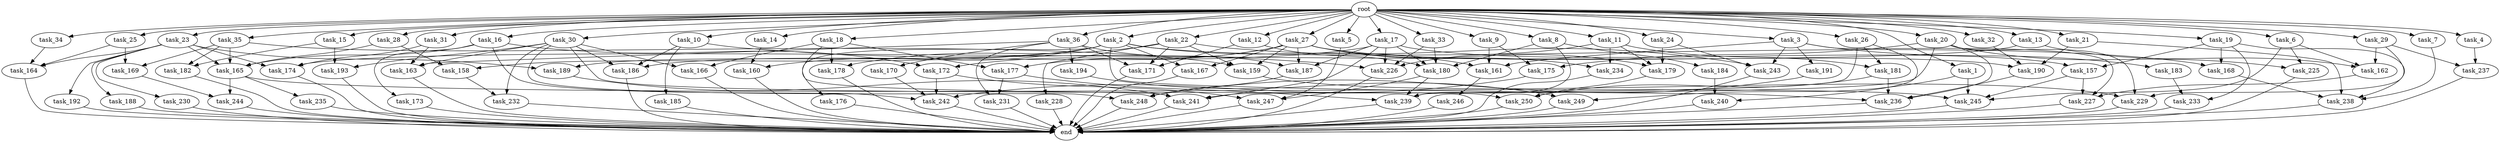 digraph G {
  root [size="0.000000"];
  task_1 [size="1.024000"];
  task_2 [size="1.024000"];
  task_3 [size="1.024000"];
  task_4 [size="1.024000"];
  task_5 [size="1.024000"];
  task_6 [size="1.024000"];
  task_7 [size="1.024000"];
  task_8 [size="1.024000"];
  task_9 [size="1.024000"];
  task_10 [size="1.024000"];
  task_11 [size="1.024000"];
  task_12 [size="1.024000"];
  task_13 [size="1.024000"];
  task_14 [size="1.024000"];
  task_15 [size="1.024000"];
  task_16 [size="1.024000"];
  task_17 [size="1.024000"];
  task_18 [size="1.024000"];
  task_19 [size="1.024000"];
  task_20 [size="1.024000"];
  task_21 [size="1.024000"];
  task_22 [size="1.024000"];
  task_23 [size="1.024000"];
  task_24 [size="1.024000"];
  task_25 [size="1.024000"];
  task_26 [size="1.024000"];
  task_27 [size="1.024000"];
  task_28 [size="1.024000"];
  task_29 [size="1.024000"];
  task_30 [size="1.024000"];
  task_31 [size="1.024000"];
  task_32 [size="1.024000"];
  task_33 [size="1.024000"];
  task_34 [size="1.024000"];
  task_35 [size="1.024000"];
  task_36 [size="1.024000"];
  task_157 [size="1168231104.512000"];
  task_158 [size="635655159.808000"];
  task_159 [size="1151051235.328000"];
  task_160 [size="635655159.808000"];
  task_161 [size="386547056.640000"];
  task_162 [size="721554505.728000"];
  task_163 [size="481036337.152000"];
  task_164 [size="1314259992.576000"];
  task_165 [size="1082331758.592000"];
  task_166 [size="446676598.784000"];
  task_167 [size="1073741824.000000"];
  task_168 [size="523986010.112000"];
  task_169 [size="523986010.112000"];
  task_170 [size="34359738.368000"];
  task_171 [size="420906795.008000"];
  task_172 [size="996432412.672000"];
  task_173 [size="137438953.472000"];
  task_174 [size="652835028.992000"];
  task_175 [size="171798691.840000"];
  task_176 [size="214748364.800000"];
  task_177 [size="1168231104.512000"];
  task_178 [size="386547056.640000"];
  task_179 [size="1589137899.520000"];
  task_180 [size="1554778161.152000"];
  task_181 [size="1116691496.960000"];
  task_182 [size="1073741824.000000"];
  task_183 [size="34359738.368000"];
  task_184 [size="77309411.328000"];
  task_185 [size="34359738.368000"];
  task_186 [size="1030792151.040000"];
  task_187 [size="1752346656.768000"];
  task_188 [size="309237645.312000"];
  task_189 [size="523986010.112000"];
  task_190 [size="1958505086.976000"];
  task_191 [size="34359738.368000"];
  task_192 [size="309237645.312000"];
  task_193 [size="996432412.672000"];
  task_194 [size="34359738.368000"];
  task_225 [size="171798691.840000"];
  task_226 [size="1898375544.832000"];
  task_227 [size="1443109011.456000"];
  task_228 [size="77309411.328000"];
  task_229 [size="1133871366.144000"];
  task_230 [size="309237645.312000"];
  task_231 [size="111669149.696000"];
  task_232 [size="833223655.424000"];
  task_233 [size="343597383.680000"];
  task_234 [size="1554778161.152000"];
  task_235 [size="77309411.328000"];
  task_236 [size="1322849927.168000"];
  task_237 [size="858993459.200000"];
  task_238 [size="1623497637.888000"];
  task_239 [size="996432412.672000"];
  task_240 [size="841813590.016000"];
  task_241 [size="1340029796.352000"];
  task_242 [size="1468878815.232000"];
  task_243 [size="146028888.064000"];
  task_244 [size="386547056.640000"];
  task_245 [size="1382979469.312000"];
  task_246 [size="549755813.888000"];
  task_247 [size="1975684956.160000"];
  task_248 [size="249108103.168000"];
  task_249 [size="1168231104.512000"];
  task_250 [size="1073741824.000000"];
  end [size="0.000000"];

  root -> task_1 [size="1.000000"];
  root -> task_2 [size="1.000000"];
  root -> task_3 [size="1.000000"];
  root -> task_4 [size="1.000000"];
  root -> task_5 [size="1.000000"];
  root -> task_6 [size="1.000000"];
  root -> task_7 [size="1.000000"];
  root -> task_8 [size="1.000000"];
  root -> task_9 [size="1.000000"];
  root -> task_10 [size="1.000000"];
  root -> task_11 [size="1.000000"];
  root -> task_12 [size="1.000000"];
  root -> task_13 [size="1.000000"];
  root -> task_14 [size="1.000000"];
  root -> task_15 [size="1.000000"];
  root -> task_16 [size="1.000000"];
  root -> task_17 [size="1.000000"];
  root -> task_18 [size="1.000000"];
  root -> task_19 [size="1.000000"];
  root -> task_20 [size="1.000000"];
  root -> task_21 [size="1.000000"];
  root -> task_22 [size="1.000000"];
  root -> task_23 [size="1.000000"];
  root -> task_24 [size="1.000000"];
  root -> task_25 [size="1.000000"];
  root -> task_26 [size="1.000000"];
  root -> task_27 [size="1.000000"];
  root -> task_28 [size="1.000000"];
  root -> task_29 [size="1.000000"];
  root -> task_30 [size="1.000000"];
  root -> task_31 [size="1.000000"];
  root -> task_32 [size="1.000000"];
  root -> task_33 [size="1.000000"];
  root -> task_34 [size="1.000000"];
  root -> task_35 [size="1.000000"];
  root -> task_36 [size="1.000000"];
  task_1 -> task_245 [size="301989888.000000"];
  task_1 -> task_249 [size="301989888.000000"];
  task_2 -> task_158 [size="209715200.000000"];
  task_2 -> task_160 [size="209715200.000000"];
  task_2 -> task_161 [size="209715200.000000"];
  task_2 -> task_167 [size="209715200.000000"];
  task_2 -> task_168 [size="209715200.000000"];
  task_2 -> task_176 [size="209715200.000000"];
  task_2 -> task_189 [size="209715200.000000"];
  task_2 -> task_236 [size="209715200.000000"];
  task_3 -> task_161 [size="33554432.000000"];
  task_3 -> task_183 [size="33554432.000000"];
  task_3 -> task_191 [size="33554432.000000"];
  task_3 -> task_227 [size="33554432.000000"];
  task_3 -> task_243 [size="33554432.000000"];
  task_4 -> task_237 [size="301989888.000000"];
  task_5 -> task_247 [size="838860800.000000"];
  task_6 -> task_162 [size="134217728.000000"];
  task_6 -> task_225 [size="134217728.000000"];
  task_6 -> task_245 [size="134217728.000000"];
  task_7 -> task_238 [size="536870912.000000"];
  task_8 -> task_180 [size="75497472.000000"];
  task_8 -> task_184 [size="75497472.000000"];
  task_8 -> task_239 [size="75497472.000000"];
  task_9 -> task_161 [size="134217728.000000"];
  task_9 -> task_175 [size="134217728.000000"];
  task_10 -> task_185 [size="33554432.000000"];
  task_10 -> task_186 [size="33554432.000000"];
  task_10 -> task_226 [size="33554432.000000"];
  task_11 -> task_179 [size="679477248.000000"];
  task_11 -> task_181 [size="679477248.000000"];
  task_11 -> task_226 [size="679477248.000000"];
  task_11 -> task_234 [size="679477248.000000"];
  task_12 -> task_171 [size="301989888.000000"];
  task_12 -> task_180 [size="301989888.000000"];
  task_13 -> task_162 [size="33554432.000000"];
  task_13 -> task_174 [size="33554432.000000"];
  task_14 -> task_160 [size="411041792.000000"];
  task_15 -> task_182 [size="838860800.000000"];
  task_15 -> task_193 [size="838860800.000000"];
  task_16 -> task_165 [size="134217728.000000"];
  task_16 -> task_172 [size="134217728.000000"];
  task_16 -> task_173 [size="134217728.000000"];
  task_16 -> task_242 [size="134217728.000000"];
  task_17 -> task_157 [size="838860800.000000"];
  task_17 -> task_180 [size="838860800.000000"];
  task_17 -> task_186 [size="838860800.000000"];
  task_17 -> task_187 [size="838860800.000000"];
  task_17 -> task_226 [size="838860800.000000"];
  task_17 -> task_241 [size="838860800.000000"];
  task_18 -> task_166 [size="301989888.000000"];
  task_18 -> task_177 [size="301989888.000000"];
  task_18 -> task_178 [size="301989888.000000"];
  task_18 -> task_241 [size="301989888.000000"];
  task_19 -> task_157 [size="301989888.000000"];
  task_19 -> task_168 [size="301989888.000000"];
  task_19 -> task_233 [size="301989888.000000"];
  task_19 -> task_238 [size="301989888.000000"];
  task_20 -> task_175 [size="33554432.000000"];
  task_20 -> task_225 [size="33554432.000000"];
  task_20 -> task_229 [size="33554432.000000"];
  task_20 -> task_236 [size="33554432.000000"];
  task_20 -> task_241 [size="33554432.000000"];
  task_21 -> task_190 [size="536870912.000000"];
  task_21 -> task_238 [size="536870912.000000"];
  task_22 -> task_159 [size="75497472.000000"];
  task_22 -> task_171 [size="75497472.000000"];
  task_22 -> task_178 [size="75497472.000000"];
  task_22 -> task_228 [size="75497472.000000"];
  task_22 -> task_243 [size="75497472.000000"];
  task_23 -> task_164 [size="301989888.000000"];
  task_23 -> task_165 [size="301989888.000000"];
  task_23 -> task_174 [size="301989888.000000"];
  task_23 -> task_188 [size="301989888.000000"];
  task_23 -> task_189 [size="301989888.000000"];
  task_23 -> task_192 [size="301989888.000000"];
  task_23 -> task_230 [size="301989888.000000"];
  task_24 -> task_179 [size="33554432.000000"];
  task_24 -> task_243 [size="33554432.000000"];
  task_25 -> task_164 [size="301989888.000000"];
  task_25 -> task_169 [size="301989888.000000"];
  task_26 -> task_181 [size="411041792.000000"];
  task_26 -> task_239 [size="411041792.000000"];
  task_26 -> task_240 [size="411041792.000000"];
  task_27 -> task_159 [size="838860800.000000"];
  task_27 -> task_167 [size="838860800.000000"];
  task_27 -> task_172 [size="838860800.000000"];
  task_27 -> task_177 [size="838860800.000000"];
  task_27 -> task_179 [size="838860800.000000"];
  task_27 -> task_187 [size="838860800.000000"];
  task_27 -> task_190 [size="838860800.000000"];
  task_27 -> task_234 [size="838860800.000000"];
  task_28 -> task_158 [size="411041792.000000"];
  task_28 -> task_165 [size="411041792.000000"];
  task_29 -> task_162 [size="536870912.000000"];
  task_29 -> task_229 [size="536870912.000000"];
  task_29 -> task_237 [size="536870912.000000"];
  task_30 -> task_163 [size="134217728.000000"];
  task_30 -> task_166 [size="134217728.000000"];
  task_30 -> task_186 [size="134217728.000000"];
  task_30 -> task_193 [size="134217728.000000"];
  task_30 -> task_232 [size="134217728.000000"];
  task_30 -> task_248 [size="134217728.000000"];
  task_30 -> task_250 [size="134217728.000000"];
  task_31 -> task_163 [size="301989888.000000"];
  task_31 -> task_174 [size="301989888.000000"];
  task_32 -> task_190 [size="536870912.000000"];
  task_33 -> task_180 [size="301989888.000000"];
  task_33 -> task_226 [size="301989888.000000"];
  task_34 -> task_164 [size="679477248.000000"];
  task_35 -> task_159 [size="209715200.000000"];
  task_35 -> task_165 [size="209715200.000000"];
  task_35 -> task_169 [size="209715200.000000"];
  task_35 -> task_182 [size="209715200.000000"];
  task_36 -> task_163 [size="33554432.000000"];
  task_36 -> task_170 [size="33554432.000000"];
  task_36 -> task_171 [size="33554432.000000"];
  task_36 -> task_187 [size="33554432.000000"];
  task_36 -> task_194 [size="33554432.000000"];
  task_36 -> task_231 [size="33554432.000000"];
  task_157 -> task_227 [size="838860800.000000"];
  task_157 -> task_245 [size="838860800.000000"];
  task_158 -> task_232 [size="679477248.000000"];
  task_159 -> task_229 [size="536870912.000000"];
  task_160 -> end [size="1.000000"];
  task_161 -> task_246 [size="536870912.000000"];
  task_162 -> task_227 [size="536870912.000000"];
  task_163 -> end [size="1.000000"];
  task_164 -> end [size="1.000000"];
  task_165 -> task_235 [size="75497472.000000"];
  task_165 -> task_244 [size="75497472.000000"];
  task_165 -> task_245 [size="75497472.000000"];
  task_166 -> end [size="1.000000"];
  task_167 -> end [size="1.000000"];
  task_168 -> task_238 [size="209715200.000000"];
  task_169 -> task_244 [size="301989888.000000"];
  task_170 -> task_242 [size="411041792.000000"];
  task_171 -> end [size="1.000000"];
  task_172 -> task_242 [size="679477248.000000"];
  task_172 -> task_247 [size="679477248.000000"];
  task_173 -> end [size="1.000000"];
  task_174 -> end [size="1.000000"];
  task_175 -> task_242 [size="209715200.000000"];
  task_176 -> end [size="1.000000"];
  task_177 -> task_231 [size="75497472.000000"];
  task_177 -> task_239 [size="75497472.000000"];
  task_178 -> end [size="1.000000"];
  task_179 -> task_250 [size="75497472.000000"];
  task_180 -> task_239 [size="411041792.000000"];
  task_180 -> task_247 [size="411041792.000000"];
  task_181 -> task_236 [size="838860800.000000"];
  task_181 -> task_250 [size="838860800.000000"];
  task_182 -> end [size="1.000000"];
  task_183 -> task_233 [size="33554432.000000"];
  task_184 -> task_240 [size="411041792.000000"];
  task_185 -> end [size="1.000000"];
  task_186 -> end [size="1.000000"];
  task_187 -> task_248 [size="33554432.000000"];
  task_188 -> end [size="1.000000"];
  task_189 -> task_241 [size="134217728.000000"];
  task_190 -> task_236 [size="209715200.000000"];
  task_191 -> task_248 [size="75497472.000000"];
  task_192 -> end [size="1.000000"];
  task_193 -> end [size="1.000000"];
  task_194 -> task_249 [size="838860800.000000"];
  task_225 -> end [size="1.000000"];
  task_226 -> end [size="1.000000"];
  task_227 -> end [size="1.000000"];
  task_228 -> end [size="1.000000"];
  task_229 -> end [size="1.000000"];
  task_230 -> end [size="1.000000"];
  task_231 -> end [size="1.000000"];
  task_232 -> end [size="1.000000"];
  task_233 -> end [size="1.000000"];
  task_234 -> end [size="1.000000"];
  task_235 -> end [size="1.000000"];
  task_236 -> end [size="1.000000"];
  task_237 -> end [size="1.000000"];
  task_238 -> end [size="1.000000"];
  task_239 -> end [size="1.000000"];
  task_240 -> end [size="1.000000"];
  task_241 -> end [size="1.000000"];
  task_242 -> end [size="1.000000"];
  task_243 -> end [size="1.000000"];
  task_244 -> end [size="1.000000"];
  task_245 -> end [size="1.000000"];
  task_246 -> end [size="1.000000"];
  task_247 -> end [size="1.000000"];
  task_248 -> end [size="1.000000"];
  task_249 -> end [size="1.000000"];
  task_250 -> end [size="1.000000"];
}
